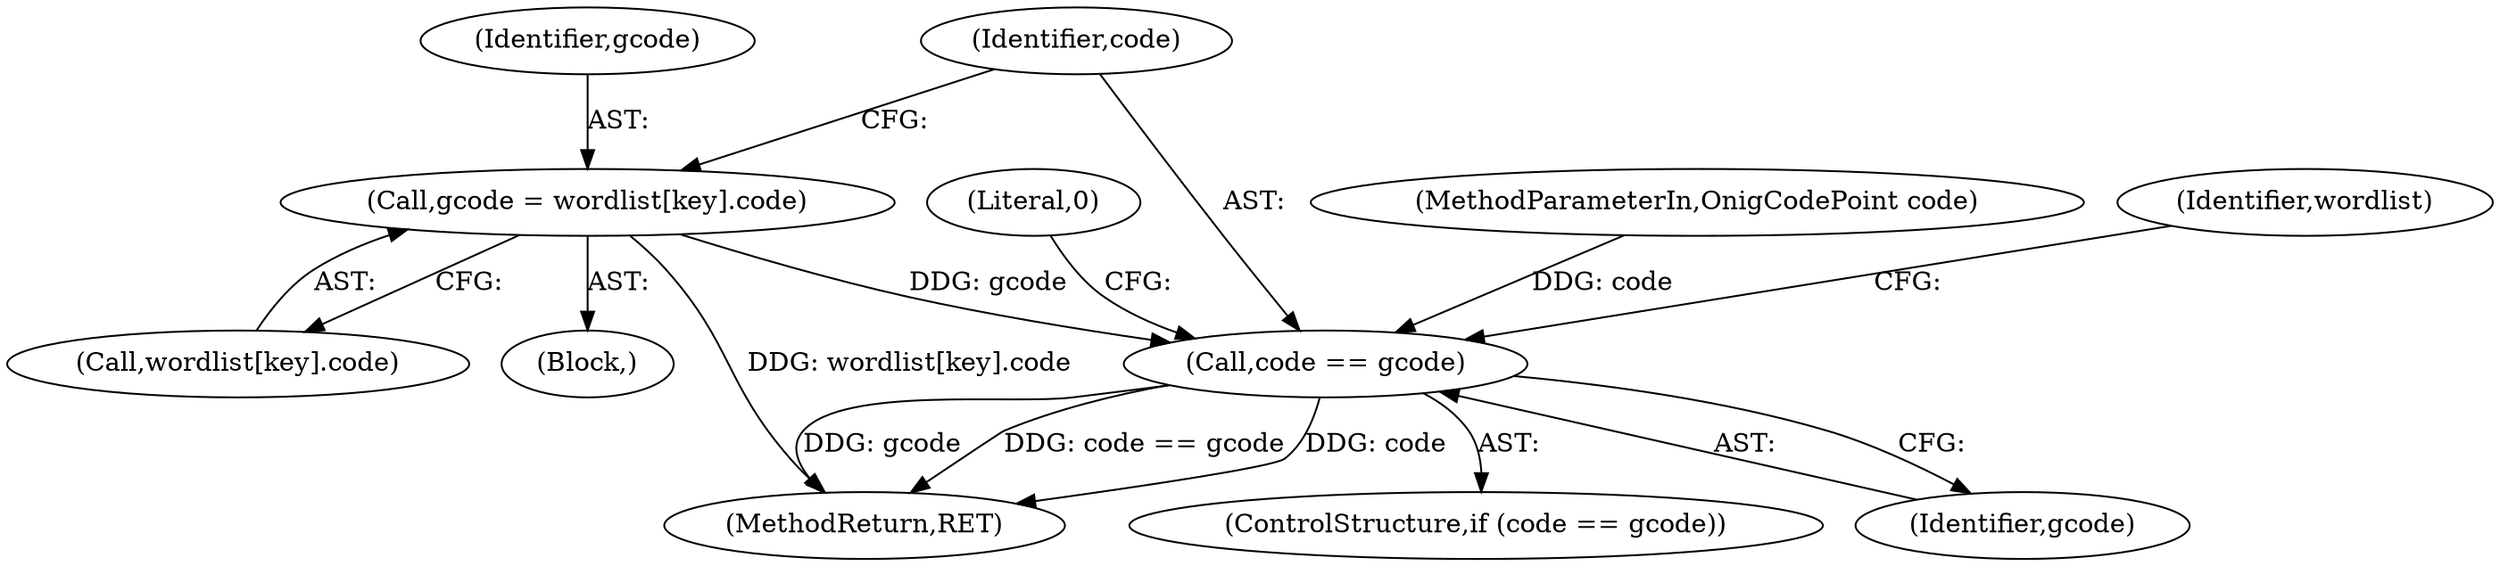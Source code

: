digraph "1_oniguruma_166a6c3999bf06b4de0ab4ce6b088a468cc4029f@array" {
"1000127" [label="(Call,gcode = wordlist[key].code)"];
"1000135" [label="(Call,code == gcode)"];
"1000129" [label="(Call,wordlist[key].code)"];
"1000134" [label="(ControlStructure,if (code == gcode))"];
"1000141" [label="(Identifier,wordlist)"];
"1000125" [label="(Block,)"];
"1000127" [label="(Call,gcode = wordlist[key].code)"];
"1000145" [label="(MethodReturn,RET)"];
"1000128" [label="(Identifier,gcode)"];
"1000101" [label="(MethodParameterIn,OnigCodePoint code)"];
"1000136" [label="(Identifier,code)"];
"1000135" [label="(Call,code == gcode)"];
"1000137" [label="(Identifier,gcode)"];
"1000144" [label="(Literal,0)"];
"1000127" -> "1000125"  [label="AST: "];
"1000127" -> "1000129"  [label="CFG: "];
"1000128" -> "1000127"  [label="AST: "];
"1000129" -> "1000127"  [label="AST: "];
"1000136" -> "1000127"  [label="CFG: "];
"1000127" -> "1000145"  [label="DDG: wordlist[key].code"];
"1000127" -> "1000135"  [label="DDG: gcode"];
"1000135" -> "1000134"  [label="AST: "];
"1000135" -> "1000137"  [label="CFG: "];
"1000136" -> "1000135"  [label="AST: "];
"1000137" -> "1000135"  [label="AST: "];
"1000141" -> "1000135"  [label="CFG: "];
"1000144" -> "1000135"  [label="CFG: "];
"1000135" -> "1000145"  [label="DDG: gcode"];
"1000135" -> "1000145"  [label="DDG: code == gcode"];
"1000135" -> "1000145"  [label="DDG: code"];
"1000101" -> "1000135"  [label="DDG: code"];
}
